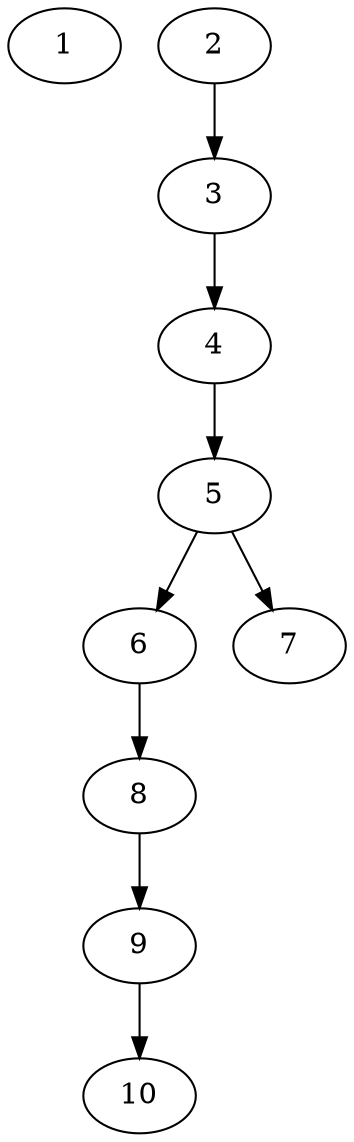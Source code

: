 // DAG (tier=1-easy, mode=data, n=10, ccr=0.335, fat=0.462, density=0.366, regular=0.700, jump=0.030, mindata=1048576, maxdata=8388608)
// DAG automatically generated by daggen at Sun Aug 24 16:33:32 2025
// /home/ermia/Project/Environments/daggen/bin/daggen --dot --ccr 0.335 --fat 0.462 --regular 0.700 --density 0.366 --jump 0.030 --mindata 1048576 --maxdata 8388608 -n 10 
digraph G {
  1 [size="59806563028923580416", alpha="0.06", expect_size="29903281514461790208"]
  2 [size="1437438902830154", alpha="0.17", expect_size="718719451415077"]
  2 -> 3 [size ="91462704300032"]
  3 [size="59618836575420416000", alpha="0.19", expect_size="29809418287710208000"]
  3 -> 4 [size ="122089688268800"]
  4 [size="2773963117416591", alpha="0.19", expect_size="1386981558708295"]
  4 -> 5 [size ="344241930764288"]
  5 [size="6842490195497758", alpha="0.16", expect_size="3421245097748879"]
  5 -> 6 [size ="475767964172288"]
  5 -> 7 [size ="475767964172288"]
  6 [size="11684473234736021504", alpha="0.01", expect_size="5842236617368010752"]
  6 -> 8 [size ="41193568206848"]
  7 [size="532895853436800960", alpha="0.03", expect_size="266447926718400480"]
  8 [size="19371743639549360", alpha="0.07", expect_size="9685871819774680"]
  8 -> 9 [size ="539827762102272"]
  9 [size="373358464985618240", alpha="0.19", expect_size="186679232492809120"]
  9 -> 10 [size ="246245272584192"]
  10 [size="507727381343648960", alpha="0.20", expect_size="253863690671824480"]
}